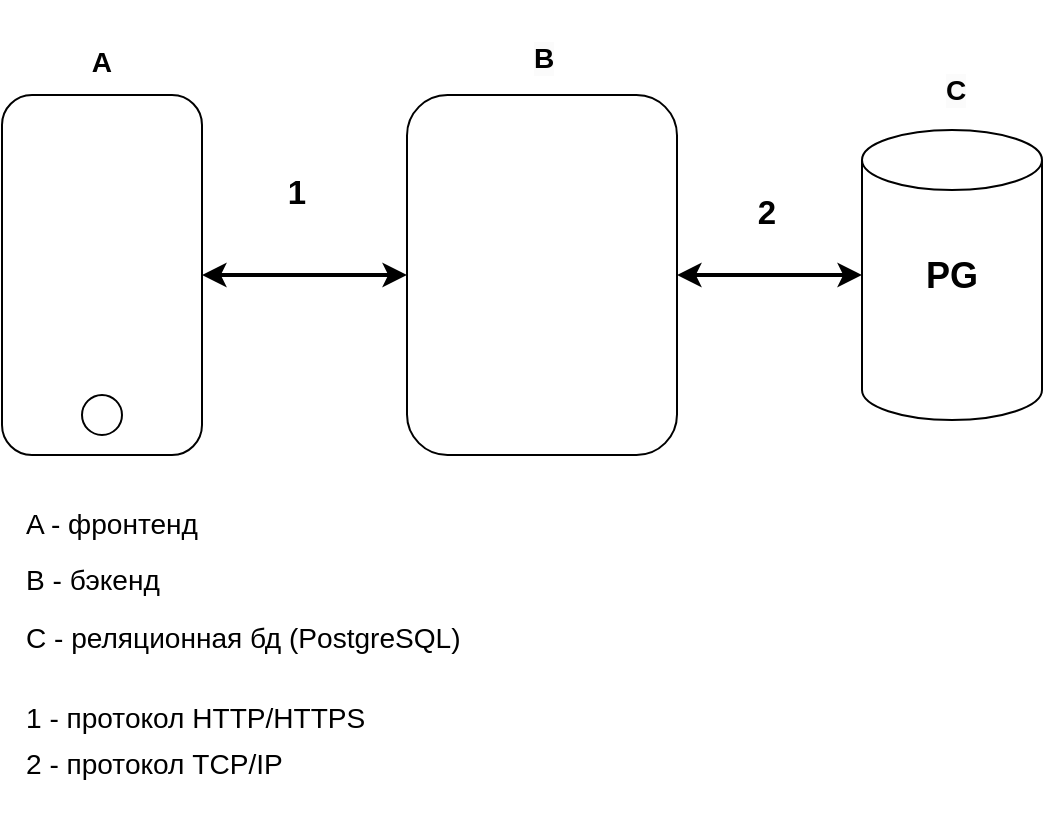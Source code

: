 <mxfile version="24.8.0">
  <diagram name="Страница — 1" id="A7o2736bNEMVYYDjSwh4">
    <mxGraphModel dx="819" dy="1015" grid="1" gridSize="10" guides="1" tooltips="1" connect="1" arrows="1" fold="1" page="1" pageScale="1" pageWidth="827" pageHeight="583" math="0" shadow="0">
      <root>
        <mxCell id="0" />
        <mxCell id="1" parent="0" />
        <mxCell id="nqDnOcOkrLWEJjr5gWGr-1" value="" style="rounded=1;whiteSpace=wrap;html=1;rotation=90;" parent="1" vertex="1">
          <mxGeometry x="110" y="-477.5" width="180" height="100" as="geometry" />
        </mxCell>
        <mxCell id="nqDnOcOkrLWEJjr5gWGr-2" value="" style="ellipse;whiteSpace=wrap;html=1;aspect=fixed;" parent="1" vertex="1">
          <mxGeometry x="190" y="-367.5" width="20" height="20" as="geometry" />
        </mxCell>
        <mxCell id="nqDnOcOkrLWEJjr5gWGr-3" value="" style="rounded=1;whiteSpace=wrap;html=1;rotation=90;" parent="1" vertex="1">
          <mxGeometry x="330" y="-495" width="180" height="135" as="geometry" />
        </mxCell>
        <mxCell id="nqDnOcOkrLWEJjr5gWGr-4" value="" style="shape=cylinder3;whiteSpace=wrap;html=1;boundedLbl=1;backgroundOutline=1;size=15;" parent="1" vertex="1">
          <mxGeometry x="580" y="-500" width="90" height="145" as="geometry" />
        </mxCell>
        <mxCell id="nqDnOcOkrLWEJjr5gWGr-5" value="" style="endArrow=classic;startArrow=classic;html=1;rounded=0;exitX=0.5;exitY=0;exitDx=0;exitDy=0;entryX=0.5;entryY=1;entryDx=0;entryDy=0;strokeWidth=2;" parent="1" source="nqDnOcOkrLWEJjr5gWGr-1" target="nqDnOcOkrLWEJjr5gWGr-3" edge="1">
          <mxGeometry width="50" height="50" relative="1" as="geometry">
            <mxPoint x="217" y="-410" as="sourcePoint" />
            <mxPoint x="350" y="-410" as="targetPoint" />
          </mxGeometry>
        </mxCell>
        <mxCell id="nqDnOcOkrLWEJjr5gWGr-20" value="&lt;h2&gt;1&lt;/h2&gt;" style="edgeLabel;html=1;align=center;verticalAlign=middle;resizable=0;points=[];" parent="nqDnOcOkrLWEJjr5gWGr-5" vertex="1" connectable="0">
          <mxGeometry x="-0.087" y="-1" relative="1" as="geometry">
            <mxPoint y="-43" as="offset" />
          </mxGeometry>
        </mxCell>
        <mxCell id="nqDnOcOkrLWEJjr5gWGr-6" value="" style="endArrow=classic;startArrow=classic;html=1;rounded=0;exitX=0.5;exitY=0;exitDx=0;exitDy=0;strokeWidth=2;entryX=0;entryY=0.5;entryDx=0;entryDy=0;entryPerimeter=0;" parent="1" source="nqDnOcOkrLWEJjr5gWGr-3" target="nqDnOcOkrLWEJjr5gWGr-4" edge="1">
          <mxGeometry width="50" height="50" relative="1" as="geometry">
            <mxPoint x="495" y="-427" as="sourcePoint" />
            <mxPoint x="628" y="-427" as="targetPoint" />
          </mxGeometry>
        </mxCell>
        <mxCell id="nqDnOcOkrLWEJjr5gWGr-21" value="&lt;h2&gt;2&lt;/h2&gt;" style="edgeLabel;html=1;align=center;verticalAlign=middle;resizable=0;points=[];" parent="nqDnOcOkrLWEJjr5gWGr-6" vertex="1" connectable="0">
          <mxGeometry x="-0.042" relative="1" as="geometry">
            <mxPoint y="-32" as="offset" />
          </mxGeometry>
        </mxCell>
        <mxCell id="nqDnOcOkrLWEJjr5gWGr-7" value="&lt;h3&gt;A&lt;/h3&gt;" style="text;html=1;align=center;verticalAlign=middle;whiteSpace=wrap;rounded=0;" parent="1" vertex="1">
          <mxGeometry x="170" y="-548.75" width="60" height="30" as="geometry" />
        </mxCell>
        <mxCell id="nqDnOcOkrLWEJjr5gWGr-8" value="&lt;h3 style=&quot;forced-color-adjust: none; color: rgb(0, 0, 0); font-family: Helvetica; font-style: normal; font-variant-ligatures: normal; font-variant-caps: normal; letter-spacing: normal; orphans: 2; text-align: center; text-indent: 0px; text-transform: none; widows: 2; word-spacing: 0px; -webkit-text-stroke-width: 0px; white-space: normal; background-color: rgb(251, 251, 251); text-decoration-thickness: initial; text-decoration-style: initial; text-decoration-color: initial;&quot;&gt;B&lt;/h3&gt;" style="text;whiteSpace=wrap;html=1;" parent="1" vertex="1">
          <mxGeometry x="414" y="-565" width="40" height="70" as="geometry" />
        </mxCell>
        <mxCell id="nqDnOcOkrLWEJjr5gWGr-10" value="&lt;h3 style=&quot;forced-color-adjust: none; color: rgb(0, 0, 0); font-family: Helvetica; font-style: normal; font-variant-ligatures: normal; font-variant-caps: normal; letter-spacing: normal; orphans: 2; text-align: center; text-indent: 0px; text-transform: none; widows: 2; word-spacing: 0px; -webkit-text-stroke-width: 0px; white-space: normal; background-color: rgb(251, 251, 251); text-decoration-thickness: initial; text-decoration-style: initial; text-decoration-color: initial;&quot;&gt;C&lt;/h3&gt;" style="text;whiteSpace=wrap;html=1;" parent="1" vertex="1">
          <mxGeometry x="620" y="-548.75" width="10" height="37.5" as="geometry" />
        </mxCell>
        <mxCell id="nqDnOcOkrLWEJjr5gWGr-13" value="&lt;h2&gt;PG&lt;/h2&gt;" style="text;html=1;align=center;verticalAlign=middle;whiteSpace=wrap;rounded=0;" parent="1" vertex="1">
          <mxGeometry x="595" y="-442.5" width="60" height="30" as="geometry" />
        </mxCell>
        <mxCell id="nqDnOcOkrLWEJjr5gWGr-15" value="&lt;h3 style=&quot;line-height: 100%;&quot;&gt;&lt;span style=&quot;font-weight: normal;&quot;&gt;A - фронтенд&lt;br&gt;&lt;/span&gt;&lt;/h3&gt;&lt;h3 style=&quot;line-height: 100%;&quot;&gt;&lt;span style=&quot;font-weight: normal;&quot;&gt;B - бэкенд&lt;br&gt;&lt;/span&gt;&lt;/h3&gt;&lt;h3 style=&quot;line-height: 100%;&quot;&gt;&lt;span style=&quot;font-weight: normal;&quot;&gt;C - реляционная бд (PostgreSQL)&lt;/span&gt;&lt;/h3&gt;" style="text;html=1;align=left;verticalAlign=middle;whiteSpace=wrap;rounded=0;" parent="1" vertex="1">
          <mxGeometry x="160" y="-320" width="380" height="90" as="geometry" />
        </mxCell>
        <mxCell id="nqDnOcOkrLWEJjr5gWGr-22" value="&lt;h3 style=&quot;line-height: 160%;&quot;&gt;&lt;span style=&quot;font-weight: normal;&quot;&gt;1 - протокол HTTP/HTTPS&lt;br&gt;2 -&amp;nbsp;&lt;span style=&quot;background-color: initial;&quot;&gt;протокол TCP/IP&lt;/span&gt;&lt;/span&gt;&lt;/h3&gt;" style="text;html=1;align=left;verticalAlign=middle;whiteSpace=wrap;rounded=0;" parent="1" vertex="1">
          <mxGeometry x="160" y="-210" width="440" height="30" as="geometry" />
        </mxCell>
      </root>
    </mxGraphModel>
  </diagram>
</mxfile>
